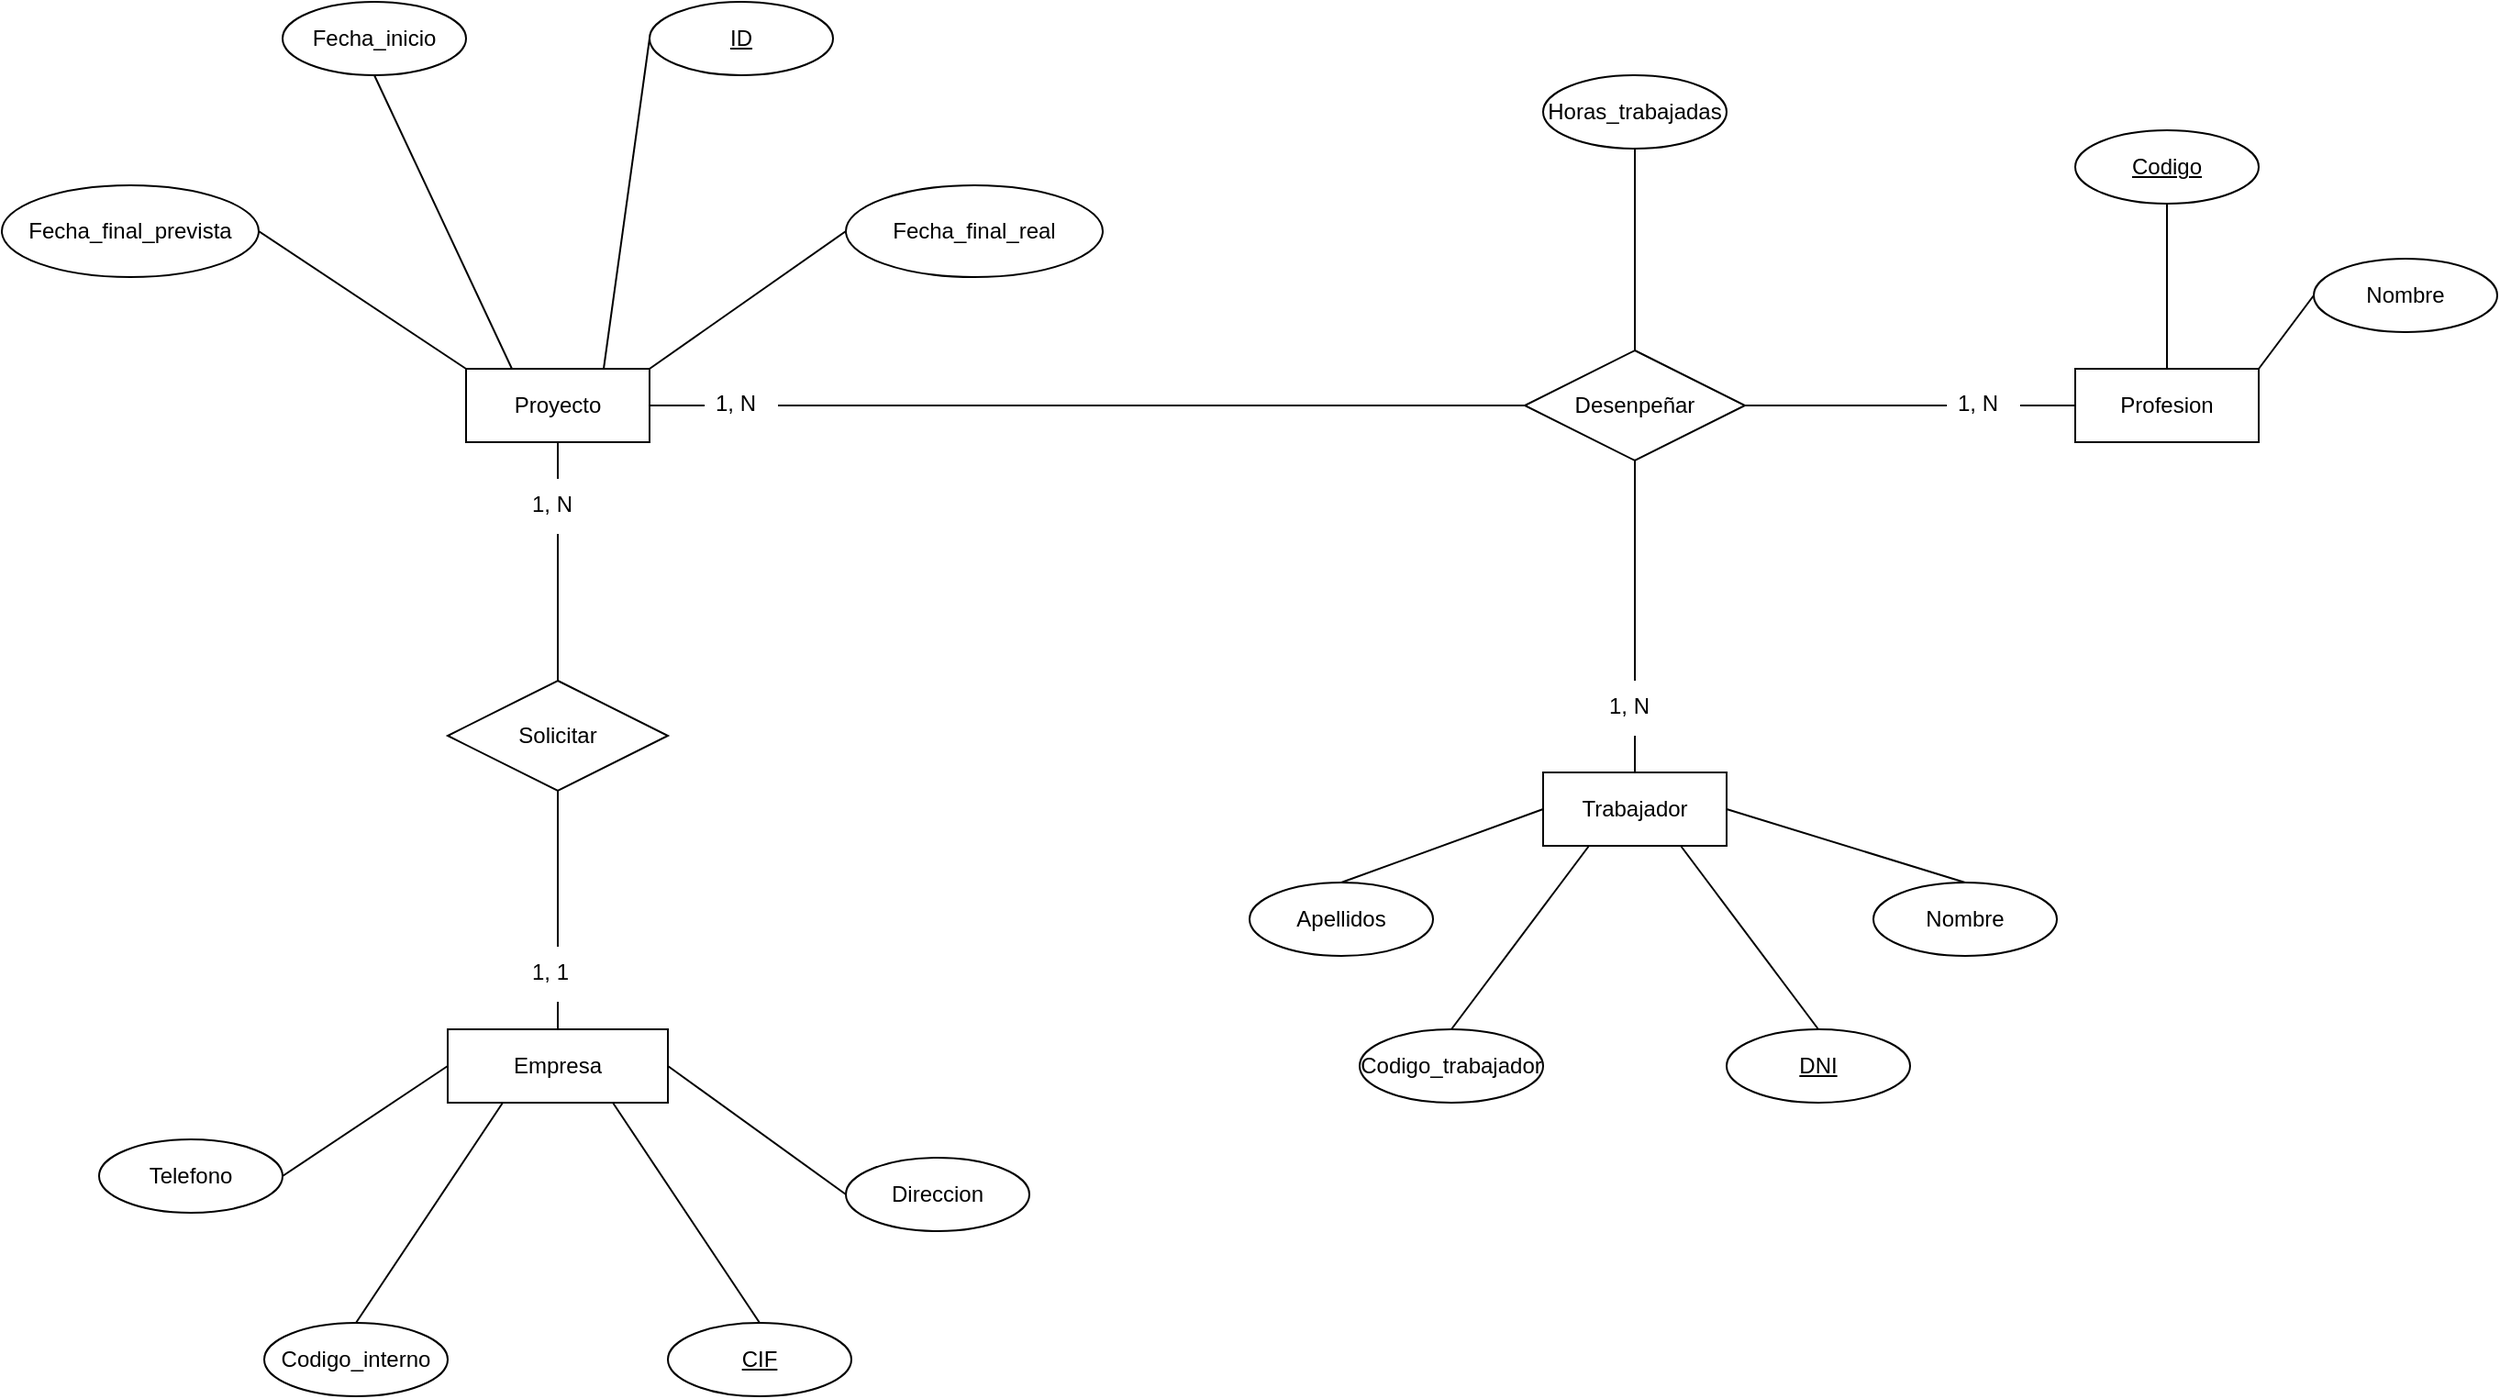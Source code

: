 <mxfile version="22.0.4" type="github">
  <diagram name="Página-1" id="OS-vShhvKpMB2Uq_5CtL">
    <mxGraphModel dx="2713" dy="1985" grid="1" gridSize="10" guides="1" tooltips="1" connect="1" arrows="1" fold="1" page="1" pageScale="1" pageWidth="827" pageHeight="1169" math="0" shadow="0">
      <root>
        <mxCell id="0" />
        <mxCell id="1" parent="0" />
        <mxCell id="Ldbrtm0ahJh7P3wSo-CR-1" value="Empresa" style="whiteSpace=wrap;html=1;align=center;" parent="1" vertex="1">
          <mxGeometry x="143" y="520" width="120" height="40" as="geometry" />
        </mxCell>
        <mxCell id="Ldbrtm0ahJh7P3wSo-CR-2" value="Proyecto" style="whiteSpace=wrap;html=1;align=center;" parent="1" vertex="1">
          <mxGeometry x="153" y="160" width="100" height="40" as="geometry" />
        </mxCell>
        <mxCell id="Ldbrtm0ahJh7P3wSo-CR-3" value="Trabajador" style="whiteSpace=wrap;html=1;align=center;" parent="1" vertex="1">
          <mxGeometry x="740" y="380" width="100" height="40" as="geometry" />
        </mxCell>
        <mxCell id="Ldbrtm0ahJh7P3wSo-CR-4" value="Profesion" style="whiteSpace=wrap;html=1;align=center;" parent="1" vertex="1">
          <mxGeometry x="1030" y="160" width="100" height="40" as="geometry" />
        </mxCell>
        <mxCell id="Ldbrtm0ahJh7P3wSo-CR-5" value="CIF" style="ellipse;whiteSpace=wrap;html=1;align=center;fontStyle=4;" parent="1" vertex="1">
          <mxGeometry x="263" y="680" width="100" height="40" as="geometry" />
        </mxCell>
        <mxCell id="Ldbrtm0ahJh7P3wSo-CR-6" value="Direccion" style="ellipse;whiteSpace=wrap;html=1;align=center;" parent="1" vertex="1">
          <mxGeometry x="360" y="590" width="100" height="40" as="geometry" />
        </mxCell>
        <mxCell id="Ldbrtm0ahJh7P3wSo-CR-7" value="Telefono" style="ellipse;whiteSpace=wrap;html=1;align=center;" parent="1" vertex="1">
          <mxGeometry x="-47" y="580" width="100" height="40" as="geometry" />
        </mxCell>
        <mxCell id="Ldbrtm0ahJh7P3wSo-CR-8" value="Codigo_interno" style="ellipse;whiteSpace=wrap;html=1;align=center;" parent="1" vertex="1">
          <mxGeometry x="43" y="680" width="100" height="40" as="geometry" />
        </mxCell>
        <mxCell id="Ldbrtm0ahJh7P3wSo-CR-10" value="Fecha_inicio" style="ellipse;whiteSpace=wrap;html=1;align=center;" parent="1" vertex="1">
          <mxGeometry x="53" y="-40" width="100" height="40" as="geometry" />
        </mxCell>
        <mxCell id="Ldbrtm0ahJh7P3wSo-CR-11" value="Fecha_final_prevista" style="ellipse;whiteSpace=wrap;html=1;align=center;" parent="1" vertex="1">
          <mxGeometry x="-100" y="60" width="140" height="50" as="geometry" />
        </mxCell>
        <mxCell id="Ldbrtm0ahJh7P3wSo-CR-12" value="Fecha_final_real" style="ellipse;whiteSpace=wrap;html=1;align=center;" parent="1" vertex="1">
          <mxGeometry x="360" y="60" width="140" height="50" as="geometry" />
        </mxCell>
        <mxCell id="Ldbrtm0ahJh7P3wSo-CR-14" value="DNI" style="ellipse;whiteSpace=wrap;html=1;align=center;fontStyle=4;" parent="1" vertex="1">
          <mxGeometry x="840" y="520" width="100" height="40" as="geometry" />
        </mxCell>
        <mxCell id="Ldbrtm0ahJh7P3wSo-CR-15" value="Codigo_trabajador" style="ellipse;whiteSpace=wrap;html=1;align=center;" parent="1" vertex="1">
          <mxGeometry x="640" y="520" width="100" height="40" as="geometry" />
        </mxCell>
        <mxCell id="Ldbrtm0ahJh7P3wSo-CR-16" value="Nombre" style="ellipse;whiteSpace=wrap;html=1;align=center;" parent="1" vertex="1">
          <mxGeometry x="920" y="440" width="100" height="40" as="geometry" />
        </mxCell>
        <mxCell id="Ldbrtm0ahJh7P3wSo-CR-17" value="Apellidos" style="ellipse;whiteSpace=wrap;html=1;align=center;" parent="1" vertex="1">
          <mxGeometry x="580" y="440" width="100" height="40" as="geometry" />
        </mxCell>
        <mxCell id="Ldbrtm0ahJh7P3wSo-CR-20" value="ID" style="ellipse;whiteSpace=wrap;html=1;align=center;fontStyle=4;" parent="1" vertex="1">
          <mxGeometry x="253" y="-40" width="100" height="40" as="geometry" />
        </mxCell>
        <mxCell id="Ldbrtm0ahJh7P3wSo-CR-21" value="Codigo" style="ellipse;whiteSpace=wrap;html=1;align=center;fontStyle=4;" parent="1" vertex="1">
          <mxGeometry x="1030" y="30" width="100" height="40" as="geometry" />
        </mxCell>
        <mxCell id="Ldbrtm0ahJh7P3wSo-CR-22" value="Nombre" style="ellipse;whiteSpace=wrap;html=1;align=center;" parent="1" vertex="1">
          <mxGeometry x="1160" y="100" width="100" height="40" as="geometry" />
        </mxCell>
        <mxCell id="Ldbrtm0ahJh7P3wSo-CR-23" value="Solicitar" style="shape=rhombus;perimeter=rhombusPerimeter;whiteSpace=wrap;html=1;align=center;" parent="1" vertex="1">
          <mxGeometry x="143" y="330" width="120" height="60" as="geometry" />
        </mxCell>
        <mxCell id="Ldbrtm0ahJh7P3wSo-CR-24" value="" style="endArrow=none;html=1;rounded=0;exitX=0.5;exitY=0;exitDx=0;exitDy=0;entryX=0.5;entryY=1;entryDx=0;entryDy=0;" parent="1" source="Ldbrtm0ahJh7P3wSo-CR-40" target="Ldbrtm0ahJh7P3wSo-CR-23" edge="1">
          <mxGeometry relative="1" as="geometry">
            <mxPoint x="330" y="400" as="sourcePoint" />
            <mxPoint x="490" y="400" as="targetPoint" />
          </mxGeometry>
        </mxCell>
        <mxCell id="Ldbrtm0ahJh7P3wSo-CR-25" value="" style="endArrow=none;html=1;rounded=0;exitX=0.5;exitY=0;exitDx=0;exitDy=0;entryX=0.5;entryY=1;entryDx=0;entryDy=0;" parent="1" source="Ldbrtm0ahJh7P3wSo-CR-39" target="Ldbrtm0ahJh7P3wSo-CR-2" edge="1">
          <mxGeometry relative="1" as="geometry">
            <mxPoint x="213" y="530" as="sourcePoint" />
            <mxPoint x="213" y="400" as="targetPoint" />
          </mxGeometry>
        </mxCell>
        <mxCell id="Ldbrtm0ahJh7P3wSo-CR-26" value="" style="endArrow=none;html=1;rounded=0;exitX=0.5;exitY=0;exitDx=0;exitDy=0;entryX=0.75;entryY=1;entryDx=0;entryDy=0;" parent="1" source="Ldbrtm0ahJh7P3wSo-CR-5" target="Ldbrtm0ahJh7P3wSo-CR-1" edge="1">
          <mxGeometry relative="1" as="geometry">
            <mxPoint x="330" y="400" as="sourcePoint" />
            <mxPoint x="490" y="400" as="targetPoint" />
          </mxGeometry>
        </mxCell>
        <mxCell id="Ldbrtm0ahJh7P3wSo-CR-27" value="" style="endArrow=none;html=1;rounded=0;exitX=1;exitY=0.5;exitDx=0;exitDy=0;entryX=0;entryY=0.5;entryDx=0;entryDy=0;" parent="1" source="Ldbrtm0ahJh7P3wSo-CR-1" target="Ldbrtm0ahJh7P3wSo-CR-6" edge="1">
          <mxGeometry relative="1" as="geometry">
            <mxPoint x="330" y="400" as="sourcePoint" />
            <mxPoint x="490" y="400" as="targetPoint" />
          </mxGeometry>
        </mxCell>
        <mxCell id="Ldbrtm0ahJh7P3wSo-CR-28" value="" style="endArrow=none;html=1;rounded=0;exitX=1;exitY=0.5;exitDx=0;exitDy=0;entryX=0;entryY=0.5;entryDx=0;entryDy=0;" parent="1" source="Ldbrtm0ahJh7P3wSo-CR-7" target="Ldbrtm0ahJh7P3wSo-CR-1" edge="1">
          <mxGeometry relative="1" as="geometry">
            <mxPoint x="330" y="400" as="sourcePoint" />
            <mxPoint x="490" y="400" as="targetPoint" />
          </mxGeometry>
        </mxCell>
        <mxCell id="Ldbrtm0ahJh7P3wSo-CR-29" value="" style="endArrow=none;html=1;rounded=0;exitX=0.5;exitY=0;exitDx=0;exitDy=0;entryX=0.25;entryY=1;entryDx=0;entryDy=0;" parent="1" source="Ldbrtm0ahJh7P3wSo-CR-8" target="Ldbrtm0ahJh7P3wSo-CR-1" edge="1">
          <mxGeometry relative="1" as="geometry">
            <mxPoint x="330" y="400" as="sourcePoint" />
            <mxPoint x="490" y="400" as="targetPoint" />
          </mxGeometry>
        </mxCell>
        <mxCell id="Ldbrtm0ahJh7P3wSo-CR-30" value="" style="endArrow=none;html=1;rounded=0;exitX=1;exitY=0;exitDx=0;exitDy=0;entryX=0;entryY=0.5;entryDx=0;entryDy=0;" parent="1" source="Ldbrtm0ahJh7P3wSo-CR-2" target="Ldbrtm0ahJh7P3wSo-CR-12" edge="1">
          <mxGeometry relative="1" as="geometry">
            <mxPoint x="330" y="100" as="sourcePoint" />
            <mxPoint x="490" y="100" as="targetPoint" />
          </mxGeometry>
        </mxCell>
        <mxCell id="Ldbrtm0ahJh7P3wSo-CR-31" value="" style="endArrow=none;html=1;rounded=0;entryX=0;entryY=0.5;entryDx=0;entryDy=0;exitX=0.75;exitY=0;exitDx=0;exitDy=0;" parent="1" source="Ldbrtm0ahJh7P3wSo-CR-2" target="Ldbrtm0ahJh7P3wSo-CR-20" edge="1">
          <mxGeometry relative="1" as="geometry">
            <mxPoint x="330" y="100" as="sourcePoint" />
            <mxPoint x="490" y="100" as="targetPoint" />
          </mxGeometry>
        </mxCell>
        <mxCell id="Ldbrtm0ahJh7P3wSo-CR-33" value="" style="endArrow=none;html=1;rounded=0;exitX=0.5;exitY=1;exitDx=0;exitDy=0;entryX=0.25;entryY=0;entryDx=0;entryDy=0;" parent="1" source="Ldbrtm0ahJh7P3wSo-CR-10" target="Ldbrtm0ahJh7P3wSo-CR-2" edge="1">
          <mxGeometry relative="1" as="geometry">
            <mxPoint x="330" y="100" as="sourcePoint" />
            <mxPoint x="490" y="100" as="targetPoint" />
          </mxGeometry>
        </mxCell>
        <mxCell id="Ldbrtm0ahJh7P3wSo-CR-34" value="" style="endArrow=none;html=1;rounded=0;exitX=1;exitY=0.5;exitDx=0;exitDy=0;entryX=0;entryY=0;entryDx=0;entryDy=0;" parent="1" source="Ldbrtm0ahJh7P3wSo-CR-11" target="Ldbrtm0ahJh7P3wSo-CR-2" edge="1">
          <mxGeometry relative="1" as="geometry">
            <mxPoint x="330" y="100" as="sourcePoint" />
            <mxPoint x="490" y="100" as="targetPoint" />
          </mxGeometry>
        </mxCell>
        <mxCell id="Ldbrtm0ahJh7P3wSo-CR-41" value="Desenpeñar" style="shape=rhombus;perimeter=rhombusPerimeter;whiteSpace=wrap;html=1;align=center;" parent="1" vertex="1">
          <mxGeometry x="730" y="150" width="120" height="60" as="geometry" />
        </mxCell>
        <mxCell id="Ldbrtm0ahJh7P3wSo-CR-42" value="" style="endArrow=none;html=1;rounded=0;exitX=1;exitY=0.5;exitDx=0;exitDy=0;entryX=0;entryY=0.5;entryDx=0;entryDy=0;" parent="1" source="Ldbrtm0ahJh7P3wSo-CR-51" target="Ldbrtm0ahJh7P3wSo-CR-41" edge="1">
          <mxGeometry relative="1" as="geometry">
            <mxPoint x="330" y="300" as="sourcePoint" />
            <mxPoint x="490" y="300" as="targetPoint" />
          </mxGeometry>
        </mxCell>
        <mxCell id="Ldbrtm0ahJh7P3wSo-CR-43" value="" style="endArrow=none;html=1;rounded=0;entryX=0;entryY=0.5;entryDx=0;entryDy=0;exitX=1;exitY=0.5;exitDx=0;exitDy=0;" parent="1" source="Ldbrtm0ahJh7P3wSo-CR-52" target="Ldbrtm0ahJh7P3wSo-CR-4" edge="1">
          <mxGeometry relative="1" as="geometry">
            <mxPoint x="490" y="300" as="sourcePoint" />
            <mxPoint x="650" y="300" as="targetPoint" />
          </mxGeometry>
        </mxCell>
        <mxCell id="Ldbrtm0ahJh7P3wSo-CR-45" value="" style="endArrow=none;html=1;rounded=0;entryX=0.5;entryY=0;entryDx=0;entryDy=0;exitX=0.5;exitY=1;exitDx=0;exitDy=0;" parent="1" source="Ldbrtm0ahJh7P3wSo-CR-54" target="Ldbrtm0ahJh7P3wSo-CR-3" edge="1">
          <mxGeometry relative="1" as="geometry">
            <mxPoint x="490" y="300" as="sourcePoint" />
            <mxPoint x="650" y="300" as="targetPoint" />
          </mxGeometry>
        </mxCell>
        <mxCell id="Ldbrtm0ahJh7P3wSo-CR-46" value="" style="endArrow=none;html=1;rounded=0;exitX=0.5;exitY=1;exitDx=0;exitDy=0;entryX=0.5;entryY=0;entryDx=0;entryDy=0;" parent="1" source="Ldbrtm0ahJh7P3wSo-CR-21" target="Ldbrtm0ahJh7P3wSo-CR-4" edge="1">
          <mxGeometry relative="1" as="geometry">
            <mxPoint x="490" y="300" as="sourcePoint" />
            <mxPoint x="650" y="300" as="targetPoint" />
          </mxGeometry>
        </mxCell>
        <mxCell id="Ldbrtm0ahJh7P3wSo-CR-48" value="" style="endArrow=none;html=1;rounded=0;entryX=0;entryY=0.5;entryDx=0;entryDy=0;exitX=1;exitY=0;exitDx=0;exitDy=0;" parent="1" source="Ldbrtm0ahJh7P3wSo-CR-4" target="Ldbrtm0ahJh7P3wSo-CR-22" edge="1">
          <mxGeometry relative="1" as="geometry">
            <mxPoint x="490" y="300" as="sourcePoint" />
            <mxPoint x="650" y="300" as="targetPoint" />
          </mxGeometry>
        </mxCell>
        <mxCell id="Ldbrtm0ahJh7P3wSo-CR-49" value="" style="endArrow=none;html=1;rounded=0;exitX=0.5;exitY=0;exitDx=0;exitDy=0;entryX=0.5;entryY=1;entryDx=0;entryDy=0;" parent="1" source="Ldbrtm0ahJh7P3wSo-CR-1" target="Ldbrtm0ahJh7P3wSo-CR-40" edge="1">
          <mxGeometry relative="1" as="geometry">
            <mxPoint x="203" y="520" as="sourcePoint" />
            <mxPoint x="203" y="390" as="targetPoint" />
          </mxGeometry>
        </mxCell>
        <mxCell id="Ldbrtm0ahJh7P3wSo-CR-40" value="1, 1" style="text;strokeColor=none;fillColor=none;spacingLeft=4;spacingRight=4;overflow=hidden;rotatable=0;points=[[0,0.5],[1,0.5]];portConstraint=eastwest;fontSize=12;whiteSpace=wrap;html=1;" parent="1" vertex="1">
          <mxGeometry x="183" y="475" width="40" height="30" as="geometry" />
        </mxCell>
        <mxCell id="Ldbrtm0ahJh7P3wSo-CR-50" value="" style="endArrow=none;html=1;rounded=0;exitX=0.5;exitY=0;exitDx=0;exitDy=0;entryX=0.5;entryY=1;entryDx=0;entryDy=0;" parent="1" source="Ldbrtm0ahJh7P3wSo-CR-23" target="Ldbrtm0ahJh7P3wSo-CR-39" edge="1">
          <mxGeometry relative="1" as="geometry">
            <mxPoint x="203" y="330" as="sourcePoint" />
            <mxPoint x="203" y="200" as="targetPoint" />
          </mxGeometry>
        </mxCell>
        <mxCell id="Ldbrtm0ahJh7P3wSo-CR-39" value="1, N" style="text;strokeColor=none;fillColor=none;spacingLeft=4;spacingRight=4;overflow=hidden;rotatable=0;points=[[0,0.5],[1,0.5]];portConstraint=eastwest;fontSize=12;whiteSpace=wrap;html=1;" parent="1" vertex="1">
          <mxGeometry x="183" y="220" width="40" height="30" as="geometry" />
        </mxCell>
        <mxCell id="Ldbrtm0ahJh7P3wSo-CR-53" value="" style="endArrow=none;html=1;rounded=0;entryX=0;entryY=0.5;entryDx=0;entryDy=0;exitX=1;exitY=0.5;exitDx=0;exitDy=0;" parent="1" source="Ldbrtm0ahJh7P3wSo-CR-41" target="Ldbrtm0ahJh7P3wSo-CR-52" edge="1">
          <mxGeometry relative="1" as="geometry">
            <mxPoint x="850" y="180" as="sourcePoint" />
            <mxPoint x="1030" y="180" as="targetPoint" />
          </mxGeometry>
        </mxCell>
        <mxCell id="Ldbrtm0ahJh7P3wSo-CR-52" value="1, N" style="text;strokeColor=none;fillColor=none;spacingLeft=4;spacingRight=4;overflow=hidden;rotatable=0;points=[[0,0.5],[1,0.5]];portConstraint=eastwest;fontSize=12;whiteSpace=wrap;html=1;" parent="1" vertex="1">
          <mxGeometry x="960" y="165" width="40" height="30" as="geometry" />
        </mxCell>
        <mxCell id="Ldbrtm0ahJh7P3wSo-CR-55" value="" style="endArrow=none;html=1;rounded=0;entryX=0.5;entryY=0;entryDx=0;entryDy=0;exitX=0.5;exitY=1;exitDx=0;exitDy=0;" parent="1" source="Ldbrtm0ahJh7P3wSo-CR-41" target="Ldbrtm0ahJh7P3wSo-CR-54" edge="1">
          <mxGeometry relative="1" as="geometry">
            <mxPoint x="790" y="210" as="sourcePoint" />
            <mxPoint x="790" y="380" as="targetPoint" />
          </mxGeometry>
        </mxCell>
        <mxCell id="Ldbrtm0ahJh7P3wSo-CR-54" value="1, N" style="text;strokeColor=none;fillColor=none;spacingLeft=4;spacingRight=4;overflow=hidden;rotatable=0;points=[[0,0.5],[1,0.5]];portConstraint=eastwest;fontSize=12;whiteSpace=wrap;html=1;" parent="1" vertex="1">
          <mxGeometry x="770" y="330" width="40" height="30" as="geometry" />
        </mxCell>
        <mxCell id="Ldbrtm0ahJh7P3wSo-CR-56" value="" style="endArrow=none;html=1;rounded=0;exitX=1;exitY=0.5;exitDx=0;exitDy=0;entryX=0;entryY=0.5;entryDx=0;entryDy=0;" parent="1" source="Ldbrtm0ahJh7P3wSo-CR-2" target="Ldbrtm0ahJh7P3wSo-CR-51" edge="1">
          <mxGeometry relative="1" as="geometry">
            <mxPoint x="253" y="180" as="sourcePoint" />
            <mxPoint x="570" y="180" as="targetPoint" />
          </mxGeometry>
        </mxCell>
        <mxCell id="Ldbrtm0ahJh7P3wSo-CR-51" value="1, N" style="text;strokeColor=none;fillColor=none;spacingLeft=4;spacingRight=4;overflow=hidden;rotatable=0;points=[[0,0.5],[1,0.5]];portConstraint=eastwest;fontSize=12;whiteSpace=wrap;html=1;" parent="1" vertex="1">
          <mxGeometry x="283" y="165" width="40" height="30" as="geometry" />
        </mxCell>
        <mxCell id="Ldbrtm0ahJh7P3wSo-CR-57" value="" style="endArrow=none;html=1;rounded=0;entryX=0;entryY=0.5;entryDx=0;entryDy=0;exitX=0.5;exitY=0;exitDx=0;exitDy=0;" parent="1" source="Ldbrtm0ahJh7P3wSo-CR-17" target="Ldbrtm0ahJh7P3wSo-CR-3" edge="1">
          <mxGeometry relative="1" as="geometry">
            <mxPoint x="410" y="500" as="sourcePoint" />
            <mxPoint x="570" y="500" as="targetPoint" />
          </mxGeometry>
        </mxCell>
        <mxCell id="Ldbrtm0ahJh7P3wSo-CR-58" value="" style="endArrow=none;html=1;rounded=0;entryX=0.25;entryY=1;entryDx=0;entryDy=0;exitX=0.5;exitY=0;exitDx=0;exitDy=0;" parent="1" source="Ldbrtm0ahJh7P3wSo-CR-15" target="Ldbrtm0ahJh7P3wSo-CR-3" edge="1">
          <mxGeometry relative="1" as="geometry">
            <mxPoint x="410" y="300" as="sourcePoint" />
            <mxPoint x="570" y="300" as="targetPoint" />
          </mxGeometry>
        </mxCell>
        <mxCell id="Ldbrtm0ahJh7P3wSo-CR-59" value="" style="endArrow=none;html=1;rounded=0;entryX=0.75;entryY=1;entryDx=0;entryDy=0;exitX=0.5;exitY=0;exitDx=0;exitDy=0;" parent="1" source="Ldbrtm0ahJh7P3wSo-CR-14" target="Ldbrtm0ahJh7P3wSo-CR-3" edge="1">
          <mxGeometry relative="1" as="geometry">
            <mxPoint x="700" y="530" as="sourcePoint" />
            <mxPoint x="775" y="430" as="targetPoint" />
          </mxGeometry>
        </mxCell>
        <mxCell id="Ldbrtm0ahJh7P3wSo-CR-60" value="" style="endArrow=none;html=1;rounded=0;entryX=1;entryY=0.5;entryDx=0;entryDy=0;exitX=0.5;exitY=0;exitDx=0;exitDy=0;" parent="1" source="Ldbrtm0ahJh7P3wSo-CR-16" target="Ldbrtm0ahJh7P3wSo-CR-3" edge="1">
          <mxGeometry relative="1" as="geometry">
            <mxPoint x="900" y="530" as="sourcePoint" />
            <mxPoint x="825" y="430" as="targetPoint" />
          </mxGeometry>
        </mxCell>
        <mxCell id="Ldbrtm0ahJh7P3wSo-CR-61" value="Horas_trabajadas" style="ellipse;whiteSpace=wrap;html=1;align=center;" parent="1" vertex="1">
          <mxGeometry x="740" width="100" height="40" as="geometry" />
        </mxCell>
        <mxCell id="Ldbrtm0ahJh7P3wSo-CR-62" value="" style="endArrow=none;html=1;rounded=0;exitX=0.5;exitY=1;exitDx=0;exitDy=0;entryX=0.5;entryY=0;entryDx=0;entryDy=0;" parent="1" source="Ldbrtm0ahJh7P3wSo-CR-61" target="Ldbrtm0ahJh7P3wSo-CR-41" edge="1">
          <mxGeometry relative="1" as="geometry">
            <mxPoint x="410" y="300" as="sourcePoint" />
            <mxPoint x="570" y="300" as="targetPoint" />
          </mxGeometry>
        </mxCell>
      </root>
    </mxGraphModel>
  </diagram>
</mxfile>
